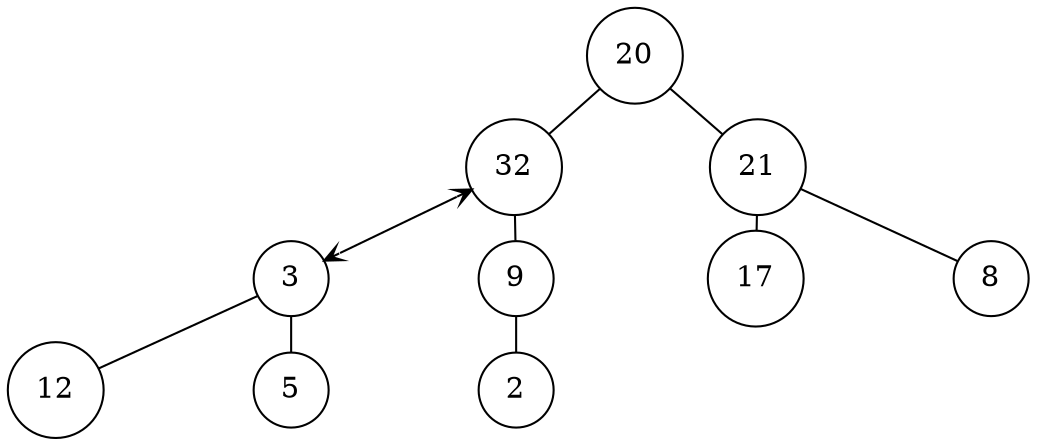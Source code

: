 digraph BT34 {
    nodesep=1;
    ranksep=0.1;
    margin=0;
    graph [ordering="out"]
    node [shape=circle];
    edge [arrowsize=0.8, arrowhead=none, arrowtail=none];
    20 -> 32;
    20 -> 21;
    32 -> 3 [arrowhead="vee", arrowtail="vee", dir="both"];
    32 -> 9;
    21 -> 17;
    21 -> 8;
    3 -> 12;
    3 -> 5;
    9 -> 2 [side="left"];
}